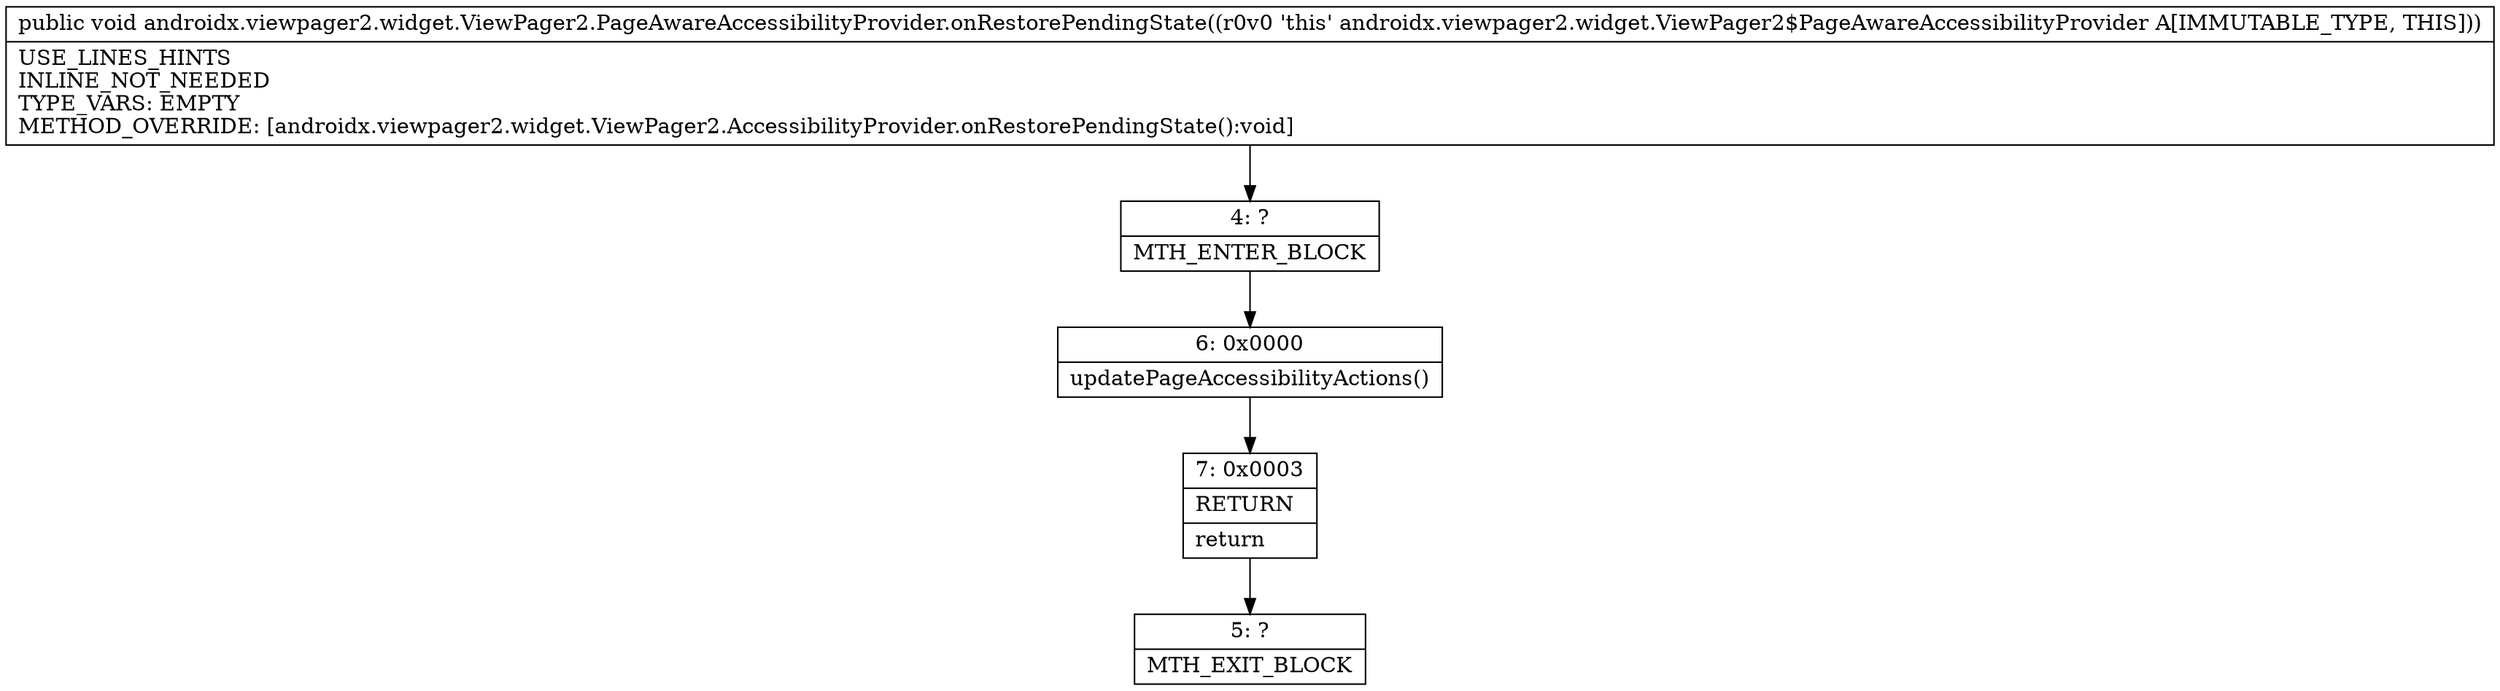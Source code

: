 digraph "CFG forandroidx.viewpager2.widget.ViewPager2.PageAwareAccessibilityProvider.onRestorePendingState()V" {
Node_4 [shape=record,label="{4\:\ ?|MTH_ENTER_BLOCK\l}"];
Node_6 [shape=record,label="{6\:\ 0x0000|updatePageAccessibilityActions()\l}"];
Node_7 [shape=record,label="{7\:\ 0x0003|RETURN\l|return\l}"];
Node_5 [shape=record,label="{5\:\ ?|MTH_EXIT_BLOCK\l}"];
MethodNode[shape=record,label="{public void androidx.viewpager2.widget.ViewPager2.PageAwareAccessibilityProvider.onRestorePendingState((r0v0 'this' androidx.viewpager2.widget.ViewPager2$PageAwareAccessibilityProvider A[IMMUTABLE_TYPE, THIS]))  | USE_LINES_HINTS\lINLINE_NOT_NEEDED\lTYPE_VARS: EMPTY\lMETHOD_OVERRIDE: [androidx.viewpager2.widget.ViewPager2.AccessibilityProvider.onRestorePendingState():void]\l}"];
MethodNode -> Node_4;Node_4 -> Node_6;
Node_6 -> Node_7;
Node_7 -> Node_5;
}

